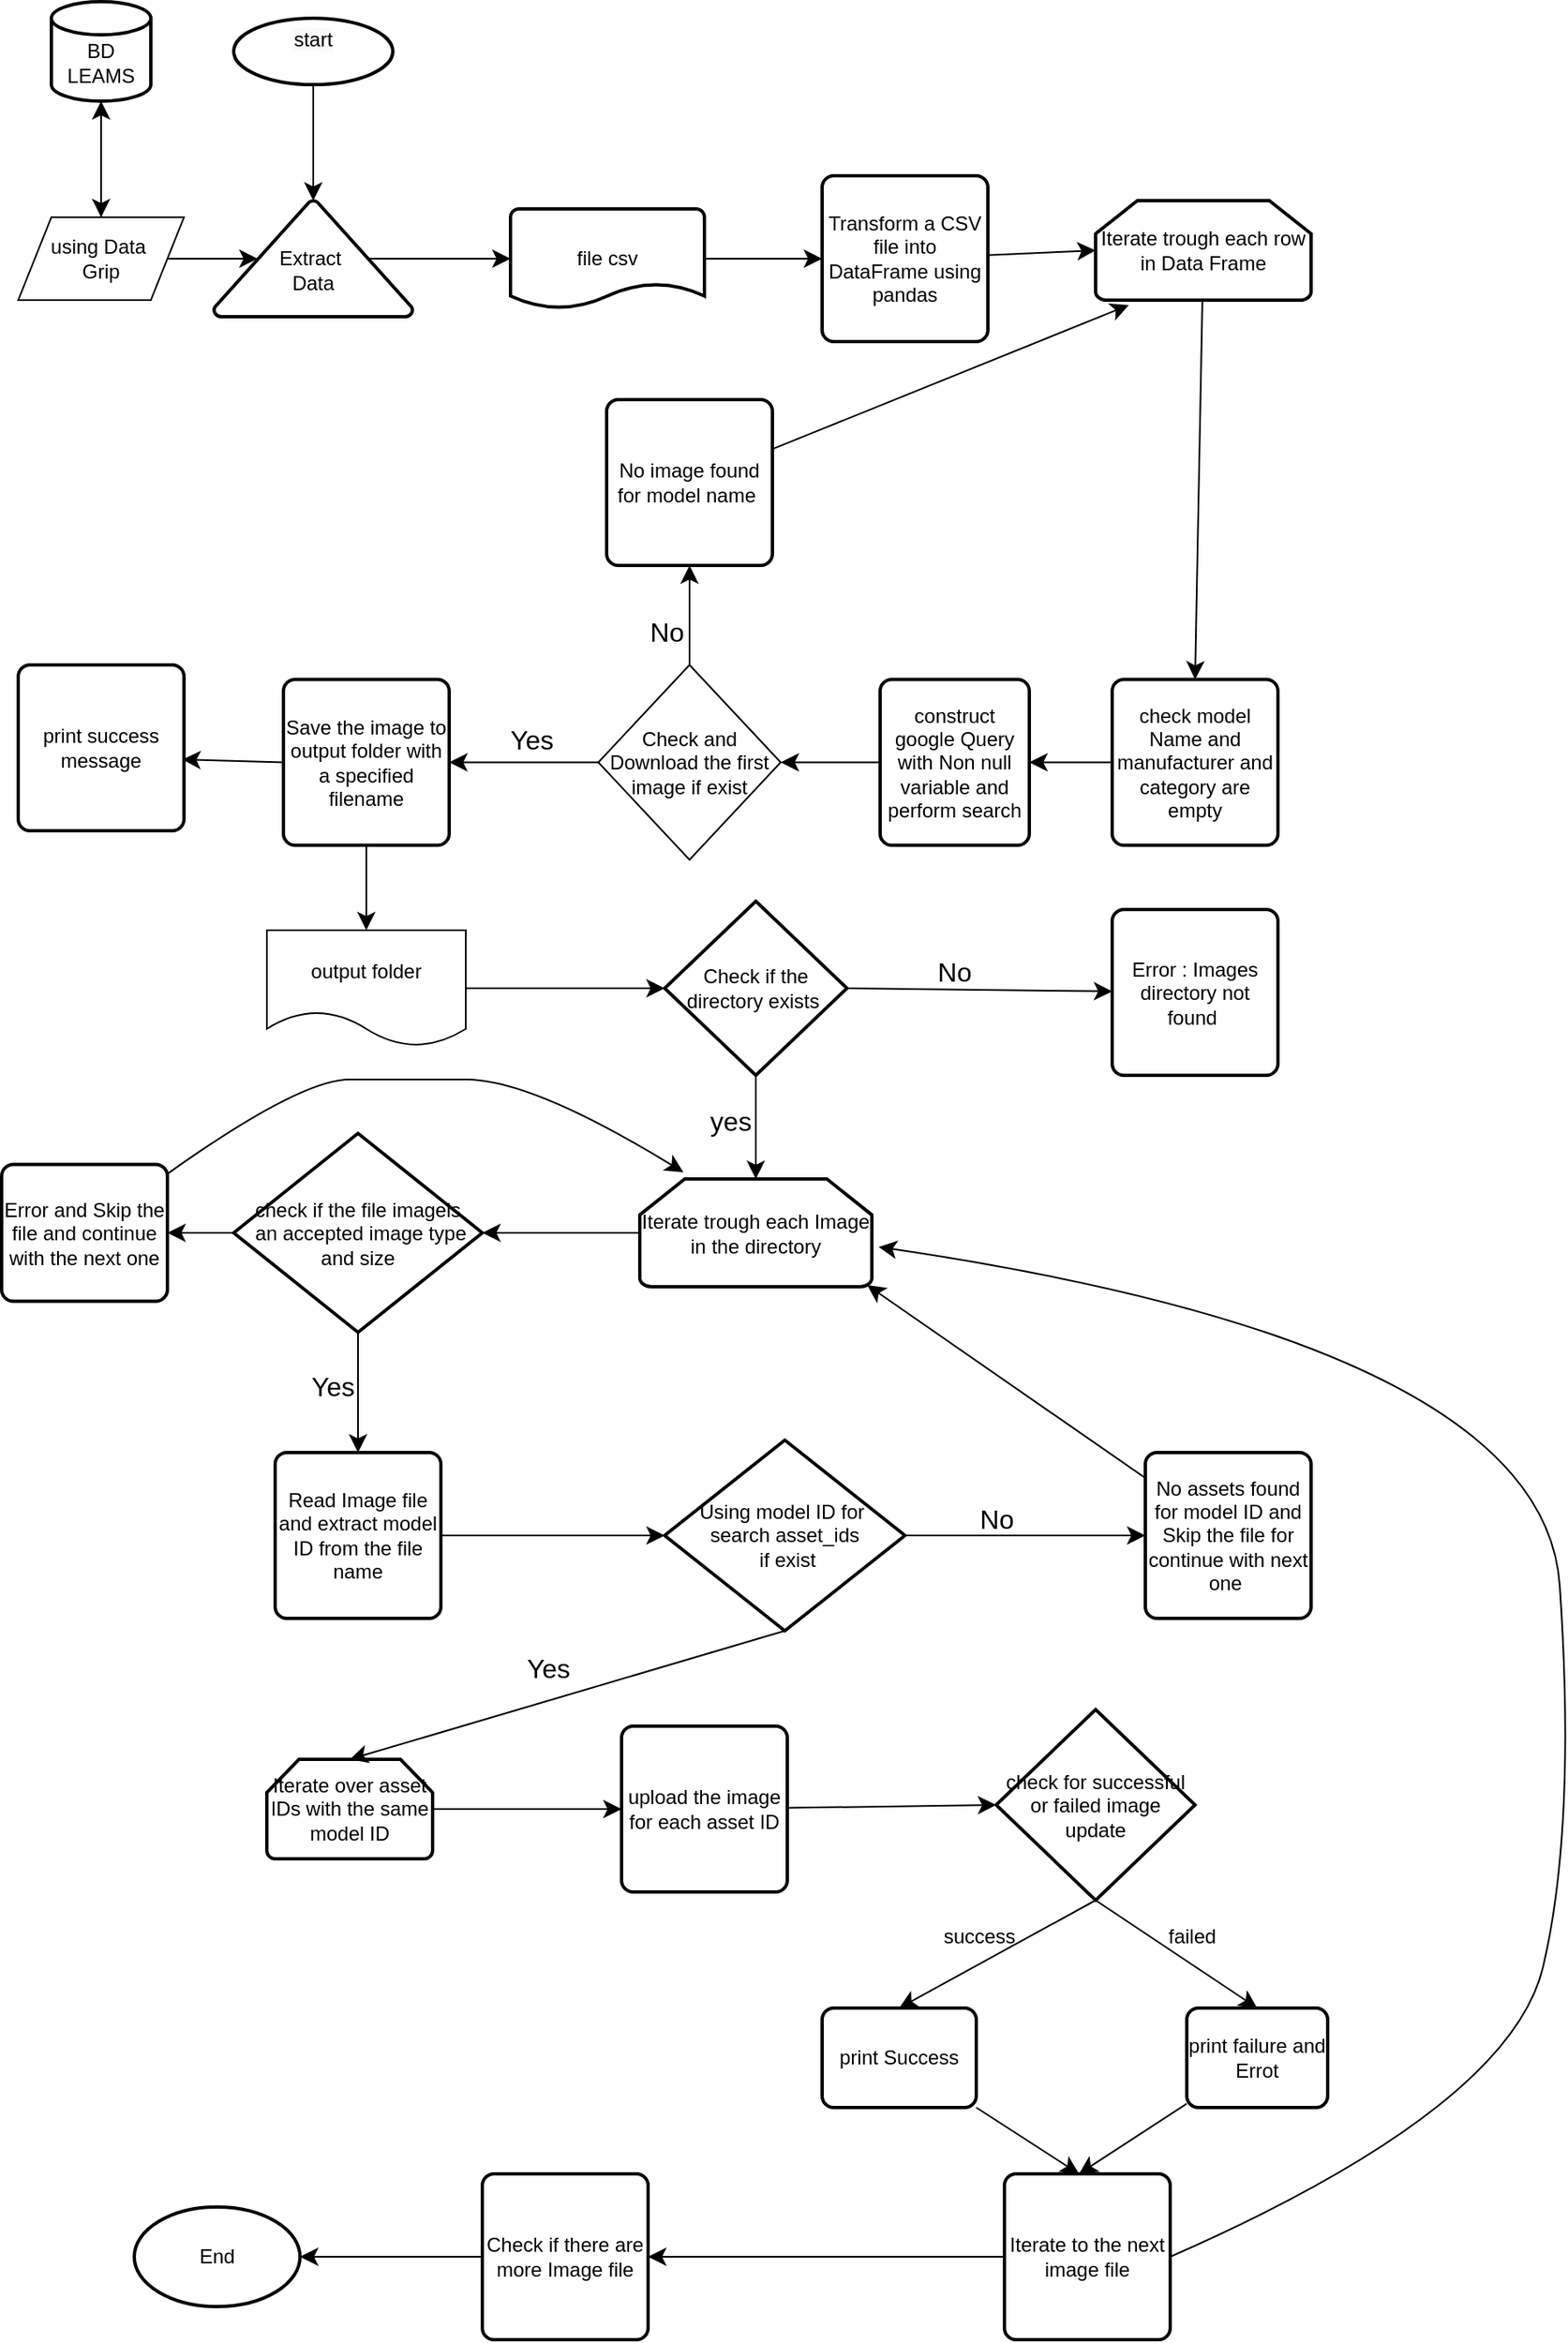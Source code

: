 <mxfile version="24.3.1" type="github">
  <diagram id="C5RBs43oDa-KdzZeNtuy" name="Page-1">
    <mxGraphModel dx="1173" dy="1860" grid="1" gridSize="10" guides="1" tooltips="1" connect="1" arrows="1" fold="1" page="1" pageScale="1" pageWidth="827" pageHeight="1169" math="0" shadow="0">
      <root>
        <mxCell id="WIyWlLk6GJQsqaUBKTNV-0" />
        <mxCell id="WIyWlLk6GJQsqaUBKTNV-1" parent="WIyWlLk6GJQsqaUBKTNV-0" />
        <mxCell id="C65WgQI8QG8N_RnLKigR-12" value="" style="edgeStyle=none;curved=1;rounded=0;orthogonalLoop=1;jettySize=auto;html=1;fontSize=12;startSize=8;endSize=8;entryX=0.5;entryY=0;entryDx=0;entryDy=0;entryPerimeter=0;" edge="1" parent="WIyWlLk6GJQsqaUBKTNV-1" source="C65WgQI8QG8N_RnLKigR-0" target="C65WgQI8QG8N_RnLKigR-27">
          <mxGeometry relative="1" as="geometry">
            <mxPoint x="420" y="-610" as="targetPoint" />
          </mxGeometry>
        </mxCell>
        <mxCell id="C65WgQI8QG8N_RnLKigR-0" value="&#xa;&lt;span style=&quot;color: rgb(0, 0, 0); font-family: Helvetica; font-size: 12px; font-style: normal; font-variant-ligatures: normal; font-variant-caps: normal; font-weight: 400; letter-spacing: normal; orphans: 2; text-align: center; text-indent: 0px; text-transform: none; widows: 2; word-spacing: 0px; -webkit-text-stroke-width: 0px; white-space: normal; background-color: rgb(251, 251, 251); text-decoration-thickness: initial; text-decoration-style: initial; text-decoration-color: initial; display: inline !important; float: none;&quot;&gt;start&lt;/span&gt;&#xa;&#xa;" style="strokeWidth=2;html=1;shape=mxgraph.flowchart.start_1;whiteSpace=wrap;" vertex="1" parent="WIyWlLk6GJQsqaUBKTNV-1">
          <mxGeometry x="230" y="-950" width="96" height="40" as="geometry" />
        </mxCell>
        <mxCell id="C65WgQI8QG8N_RnLKigR-148" style="edgeStyle=none;curved=1;rounded=0;orthogonalLoop=1;jettySize=auto;html=1;entryX=0;entryY=0.5;entryDx=0;entryDy=0;fontSize=12;startSize=8;endSize=8;" edge="1" parent="WIyWlLk6GJQsqaUBKTNV-1" source="C65WgQI8QG8N_RnLKigR-13" target="C65WgQI8QG8N_RnLKigR-146">
          <mxGeometry relative="1" as="geometry" />
        </mxCell>
        <mxCell id="C65WgQI8QG8N_RnLKigR-13" value="file csv" style="strokeWidth=2;html=1;shape=mxgraph.flowchart.document2;whiteSpace=wrap;size=0.25;" vertex="1" parent="WIyWlLk6GJQsqaUBKTNV-1">
          <mxGeometry x="397" y="-835" width="117" height="60" as="geometry" />
        </mxCell>
        <mxCell id="C65WgQI8QG8N_RnLKigR-25" style="edgeStyle=none;curved=1;rounded=0;orthogonalLoop=1;jettySize=auto;html=1;entryX=1;entryY=0.5;entryDx=0;entryDy=0;fontSize=12;startSize=8;endSize=8;" edge="1" parent="WIyWlLk6GJQsqaUBKTNV-1">
          <mxGeometry relative="1" as="geometry">
            <mxPoint x="480" y="-580" as="sourcePoint" />
            <mxPoint x="480" y="-580" as="targetPoint" />
          </mxGeometry>
        </mxCell>
        <mxCell id="C65WgQI8QG8N_RnLKigR-27" value="&lt;div&gt;&lt;br&gt;&lt;/div&gt;&lt;div&gt;&lt;span style=&quot;background-color: initial;&quot;&gt;Extract&amp;nbsp;&lt;/span&gt;&lt;br&gt;&lt;/div&gt;&lt;div&gt;Data&lt;/div&gt;" style="strokeWidth=2;html=1;shape=mxgraph.flowchart.extract_or_measurement;whiteSpace=wrap;" vertex="1" parent="WIyWlLk6GJQsqaUBKTNV-1">
          <mxGeometry x="218" y="-840" width="120" height="70" as="geometry" />
        </mxCell>
        <mxCell id="C65WgQI8QG8N_RnLKigR-28" value="using Data&amp;nbsp;&lt;div&gt;Grip&lt;/div&gt;" style="shape=parallelogram;perimeter=parallelogramPerimeter;whiteSpace=wrap;html=1;dashed=0;" vertex="1" parent="WIyWlLk6GJQsqaUBKTNV-1">
          <mxGeometry x="100" y="-830" width="100" height="50" as="geometry" />
        </mxCell>
        <mxCell id="C65WgQI8QG8N_RnLKigR-29" style="edgeStyle=none;curved=1;rounded=0;orthogonalLoop=1;jettySize=auto;html=1;entryX=0.22;entryY=0.5;entryDx=0;entryDy=0;entryPerimeter=0;fontSize=12;startSize=8;endSize=8;" edge="1" parent="WIyWlLk6GJQsqaUBKTNV-1" source="C65WgQI8QG8N_RnLKigR-28" target="C65WgQI8QG8N_RnLKigR-27">
          <mxGeometry relative="1" as="geometry" />
        </mxCell>
        <mxCell id="C65WgQI8QG8N_RnLKigR-34" style="edgeStyle=none;curved=1;rounded=0;orthogonalLoop=1;jettySize=auto;html=1;exitX=0.78;exitY=0.5;exitDx=0;exitDy=0;exitPerimeter=0;entryX=0;entryY=0.5;entryDx=0;entryDy=0;entryPerimeter=0;fontSize=12;startSize=8;endSize=8;" edge="1" parent="WIyWlLk6GJQsqaUBKTNV-1" source="C65WgQI8QG8N_RnLKigR-27" target="C65WgQI8QG8N_RnLKigR-13">
          <mxGeometry relative="1" as="geometry" />
        </mxCell>
        <mxCell id="C65WgQI8QG8N_RnLKigR-40" style="edgeStyle=none;curved=1;rounded=0;orthogonalLoop=1;jettySize=auto;html=1;entryX=0.5;entryY=0;entryDx=0;entryDy=0;fontSize=12;startSize=8;endSize=8;" edge="1" parent="WIyWlLk6GJQsqaUBKTNV-1" source="C65WgQI8QG8N_RnLKigR-37" target="C65WgQI8QG8N_RnLKigR-39">
          <mxGeometry relative="1" as="geometry" />
        </mxCell>
        <mxCell id="C65WgQI8QG8N_RnLKigR-37" value="Iterate trough each row in Data Frame" style="strokeWidth=2;html=1;shape=mxgraph.flowchart.loop_limit;whiteSpace=wrap;" vertex="1" parent="WIyWlLk6GJQsqaUBKTNV-1">
          <mxGeometry x="750" y="-840" width="130" height="60" as="geometry" />
        </mxCell>
        <mxCell id="C65WgQI8QG8N_RnLKigR-41" style="edgeStyle=none;curved=1;rounded=0;orthogonalLoop=1;jettySize=auto;html=1;fontSize=12;startSize=8;endSize=8;entryX=1;entryY=0.5;entryDx=0;entryDy=0;" edge="1" parent="WIyWlLk6GJQsqaUBKTNV-1" source="C65WgQI8QG8N_RnLKigR-39" target="C65WgQI8QG8N_RnLKigR-42">
          <mxGeometry relative="1" as="geometry">
            <mxPoint x="740" y="-440" as="targetPoint" />
          </mxGeometry>
        </mxCell>
        <mxCell id="C65WgQI8QG8N_RnLKigR-39" value="check model Name and manufacturer and category are empty" style="rounded=1;whiteSpace=wrap;html=1;absoluteArcSize=1;arcSize=14;strokeWidth=2;" vertex="1" parent="WIyWlLk6GJQsqaUBKTNV-1">
          <mxGeometry x="760" y="-551.25" width="100" height="100" as="geometry" />
        </mxCell>
        <mxCell id="C65WgQI8QG8N_RnLKigR-43" style="edgeStyle=none;curved=1;rounded=0;orthogonalLoop=1;jettySize=auto;html=1;fontSize=12;startSize=8;endSize=8;entryX=1;entryY=0.5;entryDx=0;entryDy=0;" edge="1" parent="WIyWlLk6GJQsqaUBKTNV-1" source="C65WgQI8QG8N_RnLKigR-42" target="C65WgQI8QG8N_RnLKigR-51">
          <mxGeometry relative="1" as="geometry">
            <mxPoint x="560" y="-390" as="targetPoint" />
          </mxGeometry>
        </mxCell>
        <mxCell id="C65WgQI8QG8N_RnLKigR-42" value="construct google Query with Non null variable and perform search" style="rounded=1;whiteSpace=wrap;html=1;absoluteArcSize=1;arcSize=14;strokeWidth=2;" vertex="1" parent="WIyWlLk6GJQsqaUBKTNV-1">
          <mxGeometry x="620" y="-551.25" width="90" height="100" as="geometry" />
        </mxCell>
        <mxCell id="C65WgQI8QG8N_RnLKigR-47" value="" style="edgeStyle=none;curved=1;rounded=0;orthogonalLoop=1;jettySize=auto;html=1;exitX=0;exitY=0.5;exitDx=0;exitDy=0;fontSize=12;startSize=8;endSize=8;entryX=1;entryY=0.5;entryDx=0;entryDy=0;" edge="1" parent="WIyWlLk6GJQsqaUBKTNV-1" source="C65WgQI8QG8N_RnLKigR-51" target="C65WgQI8QG8N_RnLKigR-48">
          <mxGeometry relative="1" as="geometry">
            <mxPoint x="350" y="-390" as="targetPoint" />
            <mxPoint x="460" y="-390" as="sourcePoint" />
          </mxGeometry>
        </mxCell>
        <mxCell id="C65WgQI8QG8N_RnLKigR-49" style="edgeStyle=none;curved=1;rounded=0;orthogonalLoop=1;jettySize=auto;html=1;exitX=0;exitY=0.5;exitDx=0;exitDy=0;fontSize=12;startSize=8;endSize=8;entryX=0.99;entryY=0.57;entryDx=0;entryDy=0;entryPerimeter=0;" edge="1" parent="WIyWlLk6GJQsqaUBKTNV-1" source="C65WgQI8QG8N_RnLKigR-48" target="C65WgQI8QG8N_RnLKigR-56">
          <mxGeometry relative="1" as="geometry">
            <mxPoint x="200" y="-390" as="targetPoint" />
          </mxGeometry>
        </mxCell>
        <mxCell id="C65WgQI8QG8N_RnLKigR-55" style="edgeStyle=none;curved=1;rounded=0;orthogonalLoop=1;jettySize=auto;html=1;fontSize=12;startSize=8;endSize=8;" edge="1" parent="WIyWlLk6GJQsqaUBKTNV-1" source="C65WgQI8QG8N_RnLKigR-48" target="C65WgQI8QG8N_RnLKigR-50">
          <mxGeometry relative="1" as="geometry" />
        </mxCell>
        <mxCell id="C65WgQI8QG8N_RnLKigR-48" value="Save the image to output folder with a specified filename" style="rounded=1;whiteSpace=wrap;html=1;absoluteArcSize=1;arcSize=14;strokeWidth=2;" vertex="1" parent="WIyWlLk6GJQsqaUBKTNV-1">
          <mxGeometry x="260" y="-551.25" width="100" height="100" as="geometry" />
        </mxCell>
        <mxCell id="C65WgQI8QG8N_RnLKigR-50" value="output folder" style="shape=document;whiteSpace=wrap;html=1;boundedLbl=1;dashed=0;flipH=1;" vertex="1" parent="WIyWlLk6GJQsqaUBKTNV-1">
          <mxGeometry x="250" y="-400" width="120" height="70" as="geometry" />
        </mxCell>
        <mxCell id="C65WgQI8QG8N_RnLKigR-63" style="edgeStyle=none;curved=1;rounded=0;orthogonalLoop=1;jettySize=auto;html=1;exitX=0.5;exitY=0;exitDx=0;exitDy=0;entryX=0.5;entryY=1;entryDx=0;entryDy=0;fontSize=12;startSize=8;endSize=8;" edge="1" parent="WIyWlLk6GJQsqaUBKTNV-1" source="C65WgQI8QG8N_RnLKigR-51" target="C65WgQI8QG8N_RnLKigR-61">
          <mxGeometry relative="1" as="geometry" />
        </mxCell>
        <mxCell id="C65WgQI8QG8N_RnLKigR-51" value="Check and Download the first image if exist" style="shape=rhombus;html=1;dashed=0;whiteSpace=wrap;perimeter=rhombusPerimeter;" vertex="1" parent="WIyWlLk6GJQsqaUBKTNV-1">
          <mxGeometry x="450" y="-560" width="110" height="117.5" as="geometry" />
        </mxCell>
        <mxCell id="C65WgQI8QG8N_RnLKigR-65" style="edgeStyle=none;curved=1;rounded=0;orthogonalLoop=1;jettySize=auto;html=1;entryX=0.5;entryY=0;entryDx=0;entryDy=0;fontSize=12;startSize=8;endSize=8;" edge="1" parent="WIyWlLk6GJQsqaUBKTNV-1" source="C65WgQI8QG8N_RnLKigR-53" target="C65WgQI8QG8N_RnLKigR-28">
          <mxGeometry relative="1" as="geometry" />
        </mxCell>
        <mxCell id="C65WgQI8QG8N_RnLKigR-53" value="&lt;div&gt;&lt;br&gt;&lt;/div&gt;BD LEAMS" style="strokeWidth=2;html=1;shape=mxgraph.flowchart.database;whiteSpace=wrap;" vertex="1" parent="WIyWlLk6GJQsqaUBKTNV-1">
          <mxGeometry x="120" y="-960" width="60" height="60" as="geometry" />
        </mxCell>
        <mxCell id="C65WgQI8QG8N_RnLKigR-56" value="print success message" style="rounded=1;whiteSpace=wrap;html=1;absoluteArcSize=1;arcSize=14;strokeWidth=2;" vertex="1" parent="WIyWlLk6GJQsqaUBKTNV-1">
          <mxGeometry x="100" y="-560" width="100" height="100" as="geometry" />
        </mxCell>
        <mxCell id="C65WgQI8QG8N_RnLKigR-61" value="No image found for model name&amp;nbsp;" style="rounded=1;whiteSpace=wrap;html=1;absoluteArcSize=1;arcSize=14;strokeWidth=2;" vertex="1" parent="WIyWlLk6GJQsqaUBKTNV-1">
          <mxGeometry x="455" y="-720" width="100" height="100" as="geometry" />
        </mxCell>
        <mxCell id="C65WgQI8QG8N_RnLKigR-62" style="edgeStyle=none;curved=1;rounded=0;orthogonalLoop=1;jettySize=auto;html=1;entryX=0.154;entryY=1.05;entryDx=0;entryDy=0;entryPerimeter=0;fontSize=12;startSize=8;endSize=8;" edge="1" parent="WIyWlLk6GJQsqaUBKTNV-1" source="C65WgQI8QG8N_RnLKigR-61" target="C65WgQI8QG8N_RnLKigR-37">
          <mxGeometry relative="1" as="geometry" />
        </mxCell>
        <mxCell id="C65WgQI8QG8N_RnLKigR-64" value="No" style="text;strokeColor=none;fillColor=none;html=1;align=center;verticalAlign=middle;whiteSpace=wrap;rounded=0;fontSize=16;" vertex="1" parent="WIyWlLk6GJQsqaUBKTNV-1">
          <mxGeometry x="475" y="-590" width="33" height="20" as="geometry" />
        </mxCell>
        <mxCell id="C65WgQI8QG8N_RnLKigR-66" style="edgeStyle=none;curved=1;rounded=0;orthogonalLoop=1;jettySize=auto;html=1;entryX=0.5;entryY=1;entryDx=0;entryDy=0;entryPerimeter=0;fontSize=12;startSize=8;endSize=8;" edge="1" parent="WIyWlLk6GJQsqaUBKTNV-1" source="C65WgQI8QG8N_RnLKigR-28" target="C65WgQI8QG8N_RnLKigR-53">
          <mxGeometry relative="1" as="geometry" />
        </mxCell>
        <mxCell id="C65WgQI8QG8N_RnLKigR-78" style="edgeStyle=none;curved=1;rounded=0;orthogonalLoop=1;jettySize=auto;html=1;exitX=1;exitY=0.5;exitDx=0;exitDy=0;exitPerimeter=0;fontSize=12;startSize=8;endSize=8;" edge="1" parent="WIyWlLk6GJQsqaUBKTNV-1" source="C65WgQI8QG8N_RnLKigR-68" target="C65WgQI8QG8N_RnLKigR-71">
          <mxGeometry relative="1" as="geometry" />
        </mxCell>
        <mxCell id="C65WgQI8QG8N_RnLKigR-68" value="Check if the directory exists&amp;nbsp;" style="strokeWidth=2;html=1;shape=mxgraph.flowchart.decision;whiteSpace=wrap;" vertex="1" parent="WIyWlLk6GJQsqaUBKTNV-1">
          <mxGeometry x="490" y="-417.5" width="110" height="105" as="geometry" />
        </mxCell>
        <mxCell id="C65WgQI8QG8N_RnLKigR-70" value="No" style="text;strokeColor=none;fillColor=none;html=1;align=center;verticalAlign=middle;whiteSpace=wrap;rounded=0;fontSize=16;" vertex="1" parent="WIyWlLk6GJQsqaUBKTNV-1">
          <mxGeometry x="635" y="-390" width="60" height="30" as="geometry" />
        </mxCell>
        <mxCell id="C65WgQI8QG8N_RnLKigR-71" value="Error : Images directory not found&amp;nbsp;" style="rounded=1;whiteSpace=wrap;html=1;absoluteArcSize=1;arcSize=14;strokeWidth=2;" vertex="1" parent="WIyWlLk6GJQsqaUBKTNV-1">
          <mxGeometry x="760" y="-412.5" width="100" height="100" as="geometry" />
        </mxCell>
        <mxCell id="C65WgQI8QG8N_RnLKigR-74" style="edgeStyle=none;curved=1;rounded=0;orthogonalLoop=1;jettySize=auto;html=1;entryX=0;entryY=0.5;entryDx=0;entryDy=0;entryPerimeter=0;fontSize=12;startSize=8;endSize=8;" edge="1" parent="WIyWlLk6GJQsqaUBKTNV-1" source="C65WgQI8QG8N_RnLKigR-50" target="C65WgQI8QG8N_RnLKigR-68">
          <mxGeometry relative="1" as="geometry" />
        </mxCell>
        <mxCell id="C65WgQI8QG8N_RnLKigR-75" value="Iterate trough each Image in the directory" style="strokeWidth=2;html=1;shape=mxgraph.flowchart.loop_limit;whiteSpace=wrap;" vertex="1" parent="WIyWlLk6GJQsqaUBKTNV-1">
          <mxGeometry x="475" y="-250" width="140" height="65" as="geometry" />
        </mxCell>
        <mxCell id="C65WgQI8QG8N_RnLKigR-76" style="edgeStyle=none;curved=1;rounded=0;orthogonalLoop=1;jettySize=auto;html=1;exitX=0.5;exitY=1;exitDx=0;exitDy=0;exitPerimeter=0;entryX=0.5;entryY=0;entryDx=0;entryDy=0;entryPerimeter=0;fontSize=12;startSize=8;endSize=8;" edge="1" parent="WIyWlLk6GJQsqaUBKTNV-1" source="C65WgQI8QG8N_RnLKigR-68" target="C65WgQI8QG8N_RnLKigR-75">
          <mxGeometry relative="1" as="geometry" />
        </mxCell>
        <mxCell id="C65WgQI8QG8N_RnLKigR-77" value="yes" style="text;strokeColor=none;fillColor=none;html=1;align=center;verticalAlign=middle;whiteSpace=wrap;rounded=0;fontSize=16;" vertex="1" parent="WIyWlLk6GJQsqaUBKTNV-1">
          <mxGeometry x="500" y="-300" width="60" height="30" as="geometry" />
        </mxCell>
        <mxCell id="C65WgQI8QG8N_RnLKigR-126" style="edgeStyle=none;curved=1;rounded=0;orthogonalLoop=1;jettySize=auto;html=1;exitX=0.5;exitY=1;exitDx=0;exitDy=0;exitPerimeter=0;entryX=0.5;entryY=0;entryDx=0;entryDy=0;fontSize=12;startSize=8;endSize=8;" edge="1" parent="WIyWlLk6GJQsqaUBKTNV-1" source="C65WgQI8QG8N_RnLKigR-80" target="C65WgQI8QG8N_RnLKigR-82">
          <mxGeometry relative="1" as="geometry" />
        </mxCell>
        <mxCell id="C65WgQI8QG8N_RnLKigR-151" style="edgeStyle=none;curved=1;rounded=0;orthogonalLoop=1;jettySize=auto;html=1;entryX=1;entryY=0.5;entryDx=0;entryDy=0;fontSize=12;startSize=8;endSize=8;" edge="1" parent="WIyWlLk6GJQsqaUBKTNV-1" source="C65WgQI8QG8N_RnLKigR-80" target="C65WgQI8QG8N_RnLKigR-150">
          <mxGeometry relative="1" as="geometry" />
        </mxCell>
        <mxCell id="C65WgQI8QG8N_RnLKigR-80" value="check if the file imageis&lt;div&gt;&amp;nbsp;an accepted image type and size&lt;/div&gt;" style="strokeWidth=2;html=1;shape=mxgraph.flowchart.decision;whiteSpace=wrap;" vertex="1" parent="WIyWlLk6GJQsqaUBKTNV-1">
          <mxGeometry x="230" y="-277.5" width="150" height="120" as="geometry" />
        </mxCell>
        <mxCell id="C65WgQI8QG8N_RnLKigR-84" style="edgeStyle=none;curved=1;rounded=0;orthogonalLoop=1;jettySize=auto;html=1;fontSize=12;startSize=8;endSize=8;entryX=0;entryY=0.5;entryDx=0;entryDy=0;entryPerimeter=0;" edge="1" parent="WIyWlLk6GJQsqaUBKTNV-1" source="C65WgQI8QG8N_RnLKigR-82" target="C65WgQI8QG8N_RnLKigR-139">
          <mxGeometry relative="1" as="geometry">
            <mxPoint x="495" y="-35" as="targetPoint" />
          </mxGeometry>
        </mxCell>
        <mxCell id="C65WgQI8QG8N_RnLKigR-82" value="Read Image file and extract model ID from the file name" style="rounded=1;whiteSpace=wrap;html=1;absoluteArcSize=1;arcSize=14;strokeWidth=2;" vertex="1" parent="WIyWlLk6GJQsqaUBKTNV-1">
          <mxGeometry x="255" y="-85" width="100" height="100" as="geometry" />
        </mxCell>
        <mxCell id="C65WgQI8QG8N_RnLKigR-83" value="Yes" style="text;strokeColor=none;fillColor=none;html=1;align=center;verticalAlign=middle;whiteSpace=wrap;rounded=0;fontSize=16;" vertex="1" parent="WIyWlLk6GJQsqaUBKTNV-1">
          <mxGeometry x="260" y="-140" width="60" height="30" as="geometry" />
        </mxCell>
        <mxCell id="C65WgQI8QG8N_RnLKigR-108" style="edgeStyle=none;curved=1;rounded=0;orthogonalLoop=1;jettySize=auto;html=1;entryX=0;entryY=0.5;entryDx=0;entryDy=0;fontSize=12;startSize=8;endSize=8;" edge="1" parent="WIyWlLk6GJQsqaUBKTNV-1" target="C65WgQI8QG8N_RnLKigR-87">
          <mxGeometry relative="1" as="geometry">
            <mxPoint x="595" y="-35" as="sourcePoint" />
          </mxGeometry>
        </mxCell>
        <mxCell id="C65WgQI8QG8N_RnLKigR-87" value="No assets found for model ID and Skip the file for continue with next one&amp;nbsp;" style="rounded=1;whiteSpace=wrap;html=1;absoluteArcSize=1;arcSize=14;strokeWidth=2;" vertex="1" parent="WIyWlLk6GJQsqaUBKTNV-1">
          <mxGeometry x="780" y="-85" width="100" height="100" as="geometry" />
        </mxCell>
        <mxCell id="C65WgQI8QG8N_RnLKigR-98" style="edgeStyle=none;curved=1;rounded=0;orthogonalLoop=1;jettySize=auto;html=1;entryX=0.98;entryY=0.985;entryDx=0;entryDy=0;entryPerimeter=0;fontSize=12;startSize=8;endSize=8;" edge="1" parent="WIyWlLk6GJQsqaUBKTNV-1" source="C65WgQI8QG8N_RnLKigR-87" target="C65WgQI8QG8N_RnLKigR-75">
          <mxGeometry relative="1" as="geometry" />
        </mxCell>
        <mxCell id="C65WgQI8QG8N_RnLKigR-99" value="No" style="text;html=1;align=center;verticalAlign=middle;resizable=0;points=[];autosize=1;strokeColor=none;fillColor=none;fontSize=16;" vertex="1" parent="WIyWlLk6GJQsqaUBKTNV-1">
          <mxGeometry x="670" y="-60" width="40" height="30" as="geometry" />
        </mxCell>
        <mxCell id="C65WgQI8QG8N_RnLKigR-109" style="edgeStyle=none;curved=1;rounded=0;orthogonalLoop=1;jettySize=auto;html=1;entryX=0;entryY=0.5;entryDx=0;entryDy=0;fontSize=12;startSize=8;endSize=8;" edge="1" parent="WIyWlLk6GJQsqaUBKTNV-1" source="C65WgQI8QG8N_RnLKigR-102" target="C65WgQI8QG8N_RnLKigR-104">
          <mxGeometry relative="1" as="geometry" />
        </mxCell>
        <mxCell id="C65WgQI8QG8N_RnLKigR-102" value="Iterate over asset IDs with the same model ID" style="strokeWidth=2;html=1;shape=mxgraph.flowchart.loop_limit;whiteSpace=wrap;" vertex="1" parent="WIyWlLk6GJQsqaUBKTNV-1">
          <mxGeometry x="250" y="100" width="100" height="60" as="geometry" />
        </mxCell>
        <mxCell id="C65WgQI8QG8N_RnLKigR-104" value="upload the image for each asset ID" style="rounded=1;whiteSpace=wrap;html=1;absoluteArcSize=1;arcSize=14;strokeWidth=2;" vertex="1" parent="WIyWlLk6GJQsqaUBKTNV-1">
          <mxGeometry x="464" y="80" width="100" height="100" as="geometry" />
        </mxCell>
        <mxCell id="C65WgQI8QG8N_RnLKigR-105" style="edgeStyle=none;curved=1;rounded=0;orthogonalLoop=1;jettySize=auto;html=1;entryX=0.5;entryY=0;entryDx=0;entryDy=0;entryPerimeter=0;fontSize=12;startSize=8;endSize=8;exitX=0.5;exitY=1;exitDx=0;exitDy=0;exitPerimeter=0;" edge="1" parent="WIyWlLk6GJQsqaUBKTNV-1" source="C65WgQI8QG8N_RnLKigR-139" target="C65WgQI8QG8N_RnLKigR-102">
          <mxGeometry relative="1" as="geometry">
            <mxPoint x="495" y="-7.449" as="sourcePoint" />
          </mxGeometry>
        </mxCell>
        <mxCell id="C65WgQI8QG8N_RnLKigR-128" style="edgeStyle=none;curved=1;rounded=0;orthogonalLoop=1;jettySize=auto;html=1;exitX=0.5;exitY=1;exitDx=0;exitDy=0;exitPerimeter=0;entryX=0.5;entryY=0;entryDx=0;entryDy=0;fontSize=12;startSize=8;endSize=8;" edge="1" parent="WIyWlLk6GJQsqaUBKTNV-1" source="C65WgQI8QG8N_RnLKigR-113" target="C65WgQI8QG8N_RnLKigR-120">
          <mxGeometry relative="1" as="geometry" />
        </mxCell>
        <mxCell id="C65WgQI8QG8N_RnLKigR-130" style="edgeStyle=none;curved=1;rounded=0;orthogonalLoop=1;jettySize=auto;html=1;exitX=0.5;exitY=1;exitDx=0;exitDy=0;exitPerimeter=0;entryX=0.5;entryY=0;entryDx=0;entryDy=0;fontSize=12;startSize=8;endSize=8;" edge="1" parent="WIyWlLk6GJQsqaUBKTNV-1" source="C65WgQI8QG8N_RnLKigR-113" target="C65WgQI8QG8N_RnLKigR-121">
          <mxGeometry relative="1" as="geometry" />
        </mxCell>
        <mxCell id="C65WgQI8QG8N_RnLKigR-113" value="check for successful or failed image update" style="strokeWidth=2;html=1;shape=mxgraph.flowchart.decision;whiteSpace=wrap;" vertex="1" parent="WIyWlLk6GJQsqaUBKTNV-1">
          <mxGeometry x="690" y="70" width="120" height="115" as="geometry" />
        </mxCell>
        <mxCell id="C65WgQI8QG8N_RnLKigR-114" style="edgeStyle=none;curved=1;rounded=0;orthogonalLoop=1;jettySize=auto;html=1;entryX=0;entryY=0.5;entryDx=0;entryDy=0;entryPerimeter=0;fontSize=12;startSize=8;endSize=8;" edge="1" parent="WIyWlLk6GJQsqaUBKTNV-1" source="C65WgQI8QG8N_RnLKigR-104" target="C65WgQI8QG8N_RnLKigR-113">
          <mxGeometry relative="1" as="geometry" />
        </mxCell>
        <mxCell id="C65WgQI8QG8N_RnLKigR-116" value="&lt;span style=&quot;font-size: 12px;&quot;&gt;success&lt;/span&gt;" style="text;strokeColor=none;fillColor=none;html=1;align=center;verticalAlign=middle;whiteSpace=wrap;rounded=0;fontSize=16;" vertex="1" parent="WIyWlLk6GJQsqaUBKTNV-1">
          <mxGeometry x="650" y="190" width="60" height="30" as="geometry" />
        </mxCell>
        <mxCell id="C65WgQI8QG8N_RnLKigR-119" value="&lt;span style=&quot;font-size: 12px;&quot;&gt;failed&amp;nbsp;&lt;/span&gt;" style="text;strokeColor=none;fillColor=none;html=1;align=center;verticalAlign=middle;whiteSpace=wrap;rounded=0;fontSize=16;" vertex="1" parent="WIyWlLk6GJQsqaUBKTNV-1">
          <mxGeometry x="780" y="190" width="60" height="30" as="geometry" />
        </mxCell>
        <mxCell id="C65WgQI8QG8N_RnLKigR-132" style="edgeStyle=none;curved=1;rounded=0;orthogonalLoop=1;jettySize=auto;html=1;fontSize=12;startSize=8;endSize=8;" edge="1" parent="WIyWlLk6GJQsqaUBKTNV-1" source="C65WgQI8QG8N_RnLKigR-120">
          <mxGeometry relative="1" as="geometry">
            <mxPoint x="740" y="350" as="targetPoint" />
          </mxGeometry>
        </mxCell>
        <mxCell id="C65WgQI8QG8N_RnLKigR-120" value="print Success" style="rounded=1;whiteSpace=wrap;html=1;absoluteArcSize=1;arcSize=14;strokeWidth=2;" vertex="1" parent="WIyWlLk6GJQsqaUBKTNV-1">
          <mxGeometry x="585" y="250" width="93" height="60" as="geometry" />
        </mxCell>
        <mxCell id="C65WgQI8QG8N_RnLKigR-131" style="edgeStyle=none;curved=1;rounded=0;orthogonalLoop=1;jettySize=auto;html=1;fontSize=12;startSize=8;endSize=8;" edge="1" parent="WIyWlLk6GJQsqaUBKTNV-1" source="C65WgQI8QG8N_RnLKigR-121">
          <mxGeometry relative="1" as="geometry">
            <mxPoint x="740" y="350" as="targetPoint" />
          </mxGeometry>
        </mxCell>
        <mxCell id="C65WgQI8QG8N_RnLKigR-121" value="print failure and Errot" style="rounded=1;whiteSpace=wrap;html=1;absoluteArcSize=1;arcSize=14;strokeWidth=2;" vertex="1" parent="WIyWlLk6GJQsqaUBKTNV-1">
          <mxGeometry x="805" y="250" width="85" height="60" as="geometry" />
        </mxCell>
        <mxCell id="C65WgQI8QG8N_RnLKigR-123" value="Yes" style="text;strokeColor=none;fillColor=none;html=1;align=center;verticalAlign=middle;whiteSpace=wrap;rounded=0;fontSize=16;" vertex="1" parent="WIyWlLk6GJQsqaUBKTNV-1">
          <mxGeometry x="380" y="-530" width="60" height="30" as="geometry" />
        </mxCell>
        <mxCell id="C65WgQI8QG8N_RnLKigR-125" style="edgeStyle=none;curved=1;rounded=0;orthogonalLoop=1;jettySize=auto;html=1;entryX=1;entryY=0.5;entryDx=0;entryDy=0;entryPerimeter=0;fontSize=12;startSize=8;endSize=8;" edge="1" parent="WIyWlLk6GJQsqaUBKTNV-1" source="C65WgQI8QG8N_RnLKigR-75" target="C65WgQI8QG8N_RnLKigR-80">
          <mxGeometry relative="1" as="geometry" />
        </mxCell>
        <mxCell id="C65WgQI8QG8N_RnLKigR-127" style="edgeStyle=none;curved=1;rounded=0;orthogonalLoop=1;jettySize=auto;html=1;exitX=0.5;exitY=1;exitDx=0;exitDy=0;fontSize=12;startSize=8;endSize=8;" edge="1" parent="WIyWlLk6GJQsqaUBKTNV-1" source="C65WgQI8QG8N_RnLKigR-116" target="C65WgQI8QG8N_RnLKigR-116">
          <mxGeometry relative="1" as="geometry" />
        </mxCell>
        <mxCell id="C65WgQI8QG8N_RnLKigR-129" style="edgeStyle=none;curved=1;rounded=0;orthogonalLoop=1;jettySize=auto;html=1;exitX=0.5;exitY=0;exitDx=0;exitDy=0;fontSize=12;startSize=8;endSize=8;" edge="1" parent="WIyWlLk6GJQsqaUBKTNV-1" source="C65WgQI8QG8N_RnLKigR-119" target="C65WgQI8QG8N_RnLKigR-119">
          <mxGeometry relative="1" as="geometry" />
        </mxCell>
        <mxCell id="C65WgQI8QG8N_RnLKigR-134" style="edgeStyle=none;curved=1;rounded=0;orthogonalLoop=1;jettySize=auto;html=1;fontSize=12;startSize=8;endSize=8;" edge="1" parent="WIyWlLk6GJQsqaUBKTNV-1" source="C65WgQI8QG8N_RnLKigR-133">
          <mxGeometry relative="1" as="geometry">
            <mxPoint x="480" y="400" as="targetPoint" />
          </mxGeometry>
        </mxCell>
        <mxCell id="C65WgQI8QG8N_RnLKigR-145" style="edgeStyle=none;curved=1;rounded=0;orthogonalLoop=1;jettySize=auto;html=1;exitX=1;exitY=0.5;exitDx=0;exitDy=0;fontSize=12;startSize=8;endSize=8;entryX=1.029;entryY=0.631;entryDx=0;entryDy=0;entryPerimeter=0;" edge="1" parent="WIyWlLk6GJQsqaUBKTNV-1" source="C65WgQI8QG8N_RnLKigR-133" target="C65WgQI8QG8N_RnLKigR-75">
          <mxGeometry relative="1" as="geometry">
            <mxPoint x="780" y="-200" as="targetPoint" />
            <Array as="points">
              <mxPoint x="1000" y="310" />
              <mxPoint x="1040" y="140" />
              <mxPoint x="1020" y="-150" />
            </Array>
          </mxGeometry>
        </mxCell>
        <mxCell id="C65WgQI8QG8N_RnLKigR-133" value="Iterate to the next image file" style="rounded=1;whiteSpace=wrap;html=1;absoluteArcSize=1;arcSize=14;strokeWidth=2;" vertex="1" parent="WIyWlLk6GJQsqaUBKTNV-1">
          <mxGeometry x="695" y="350" width="100" height="100" as="geometry" />
        </mxCell>
        <mxCell id="C65WgQI8QG8N_RnLKigR-136" style="edgeStyle=none;curved=1;rounded=0;orthogonalLoop=1;jettySize=auto;html=1;fontSize=12;startSize=8;endSize=8;" edge="1" parent="WIyWlLk6GJQsqaUBKTNV-1" source="C65WgQI8QG8N_RnLKigR-135">
          <mxGeometry relative="1" as="geometry">
            <mxPoint x="270" y="400" as="targetPoint" />
          </mxGeometry>
        </mxCell>
        <mxCell id="C65WgQI8QG8N_RnLKigR-135" value="Check if there are more Image file" style="rounded=1;whiteSpace=wrap;html=1;absoluteArcSize=1;arcSize=14;strokeWidth=2;" vertex="1" parent="WIyWlLk6GJQsqaUBKTNV-1">
          <mxGeometry x="380" y="350" width="100" height="100" as="geometry" />
        </mxCell>
        <mxCell id="C65WgQI8QG8N_RnLKigR-137" value="End" style="strokeWidth=2;html=1;shape=mxgraph.flowchart.start_1;whiteSpace=wrap;" vertex="1" parent="WIyWlLk6GJQsqaUBKTNV-1">
          <mxGeometry x="170" y="370" width="100" height="60" as="geometry" />
        </mxCell>
        <mxCell id="C65WgQI8QG8N_RnLKigR-139" value="Using model ID for&amp;nbsp;&lt;div&gt;search asset_ids&lt;/div&gt;&lt;div&gt;&amp;nbsp;if exist&lt;/div&gt;" style="strokeWidth=2;html=1;shape=mxgraph.flowchart.decision;whiteSpace=wrap;" vertex="1" parent="WIyWlLk6GJQsqaUBKTNV-1">
          <mxGeometry x="490" y="-92.5" width="145" height="115" as="geometry" />
        </mxCell>
        <mxCell id="C65WgQI8QG8N_RnLKigR-142" value="Yes" style="text;strokeColor=none;fillColor=none;html=1;align=center;verticalAlign=middle;whiteSpace=wrap;rounded=0;fontSize=16;" vertex="1" parent="WIyWlLk6GJQsqaUBKTNV-1">
          <mxGeometry x="390" y="30" width="60" height="30" as="geometry" />
        </mxCell>
        <mxCell id="C65WgQI8QG8N_RnLKigR-143" style="edgeStyle=none;curved=1;rounded=0;orthogonalLoop=1;jettySize=auto;html=1;exitX=0.5;exitY=0;exitDx=0;exitDy=0;fontSize=12;startSize=8;endSize=8;" edge="1" parent="WIyWlLk6GJQsqaUBKTNV-1" source="C65WgQI8QG8N_RnLKigR-142" target="C65WgQI8QG8N_RnLKigR-142">
          <mxGeometry relative="1" as="geometry" />
        </mxCell>
        <mxCell id="C65WgQI8QG8N_RnLKigR-146" value="Transform a CSV file into DataFrame using pandas" style="rounded=1;whiteSpace=wrap;html=1;absoluteArcSize=1;arcSize=14;strokeWidth=2;" vertex="1" parent="WIyWlLk6GJQsqaUBKTNV-1">
          <mxGeometry x="585" y="-855" width="100" height="100" as="geometry" />
        </mxCell>
        <mxCell id="C65WgQI8QG8N_RnLKigR-149" style="edgeStyle=none;curved=1;rounded=0;orthogonalLoop=1;jettySize=auto;html=1;entryX=0;entryY=0.5;entryDx=0;entryDy=0;entryPerimeter=0;fontSize=12;startSize=8;endSize=8;" edge="1" parent="WIyWlLk6GJQsqaUBKTNV-1" source="C65WgQI8QG8N_RnLKigR-146" target="C65WgQI8QG8N_RnLKigR-37">
          <mxGeometry relative="1" as="geometry" />
        </mxCell>
        <mxCell id="C65WgQI8QG8N_RnLKigR-153" style="edgeStyle=none;curved=1;rounded=0;orthogonalLoop=1;jettySize=auto;html=1;fontSize=12;startSize=8;endSize=8;entryX=0.188;entryY=-0.062;entryDx=0;entryDy=0;entryPerimeter=0;" edge="1" parent="WIyWlLk6GJQsqaUBKTNV-1" source="C65WgQI8QG8N_RnLKigR-150" target="C65WgQI8QG8N_RnLKigR-75">
          <mxGeometry relative="1" as="geometry">
            <mxPoint x="380" y="-320" as="targetPoint" />
            <Array as="points">
              <mxPoint x="270" y="-310" />
              <mxPoint x="330" y="-310" />
              <mxPoint x="410" y="-310" />
            </Array>
          </mxGeometry>
        </mxCell>
        <mxCell id="C65WgQI8QG8N_RnLKigR-150" value="Error and Skip the file and continue with the next one" style="rounded=1;whiteSpace=wrap;html=1;absoluteArcSize=1;arcSize=14;strokeWidth=2;" vertex="1" parent="WIyWlLk6GJQsqaUBKTNV-1">
          <mxGeometry x="90" y="-258.75" width="100" height="82.5" as="geometry" />
        </mxCell>
      </root>
    </mxGraphModel>
  </diagram>
</mxfile>

